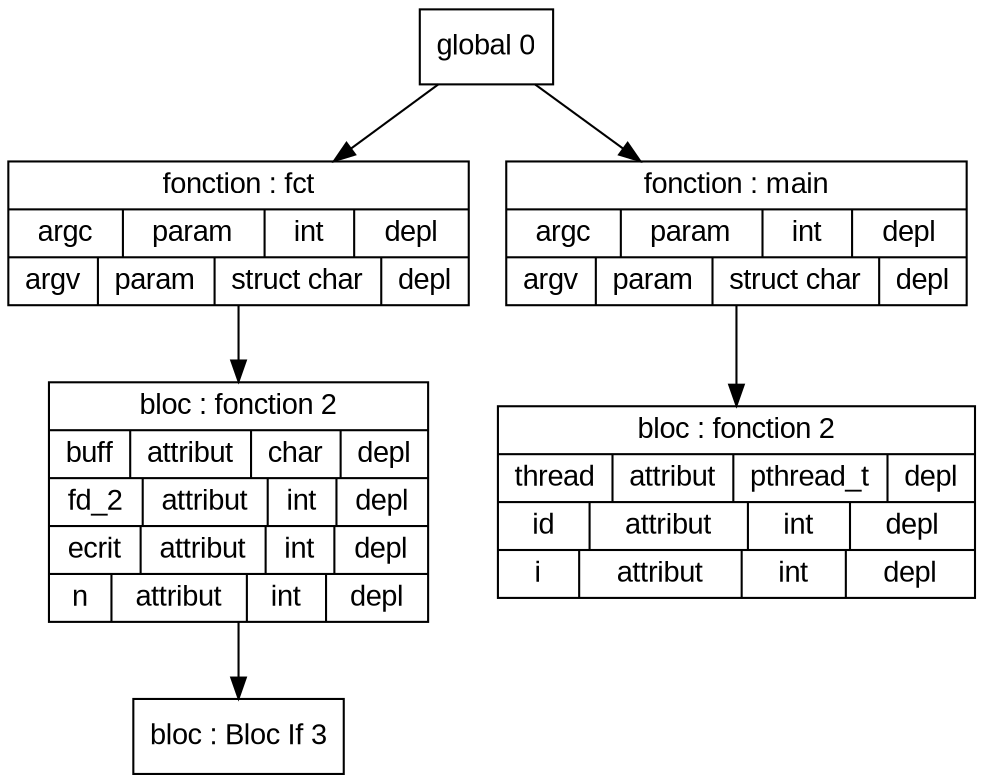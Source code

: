 digraph "tds"{

	node [fontname="Arial"];

	N3 [shape=record label="{ bloc : Bloc If  3
	}"];

	N2 [shape=record label="{ bloc : fonction  2
	| { buff | attribut | char | depl }
	| { fd_2 | attribut | int | depl }
	| { ecrit | attribut | int | depl }
	| { n | attribut | int | depl }
	}"];

	N1 [shape=record label="{ fonction : fct
	| { argc | param | int | depl }
	| { argv | param | struct char | depl }
	}"];

	N5 [shape=record label="{ bloc : fonction  2
	| { thread | attribut | pthread_t | depl }
	| { id | attribut | int | depl }
	| { i | attribut | int | depl }
	}"];

	N4 [shape=record label="{ fonction : main
	| { argc | param | int | depl }
	| { argv | param | struct char | depl }
	}"];

	N0 [shape=record label="{ global 0
	}"];


	N0 -> N1; 
	N1 -> N2; 
	N2 -> N3; 
	N0 -> N4; 
	N4 -> N5; 
}
